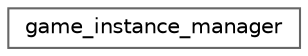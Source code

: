 digraph "Graphical Class Hierarchy"
{
 // LATEX_PDF_SIZE
  bgcolor="transparent";
  edge [fontname=Helvetica,fontsize=10,labelfontname=Helvetica,labelfontsize=10];
  node [fontname=Helvetica,fontsize=10,shape=box,height=0.2,width=0.4];
  rankdir="LR";
  Node0 [id="Node000000",label="game_instance_manager",height=0.2,width=0.4,color="grey40", fillcolor="white", style="filled",URL="$classgame__instance__manager.html",tooltip=" "];
}
